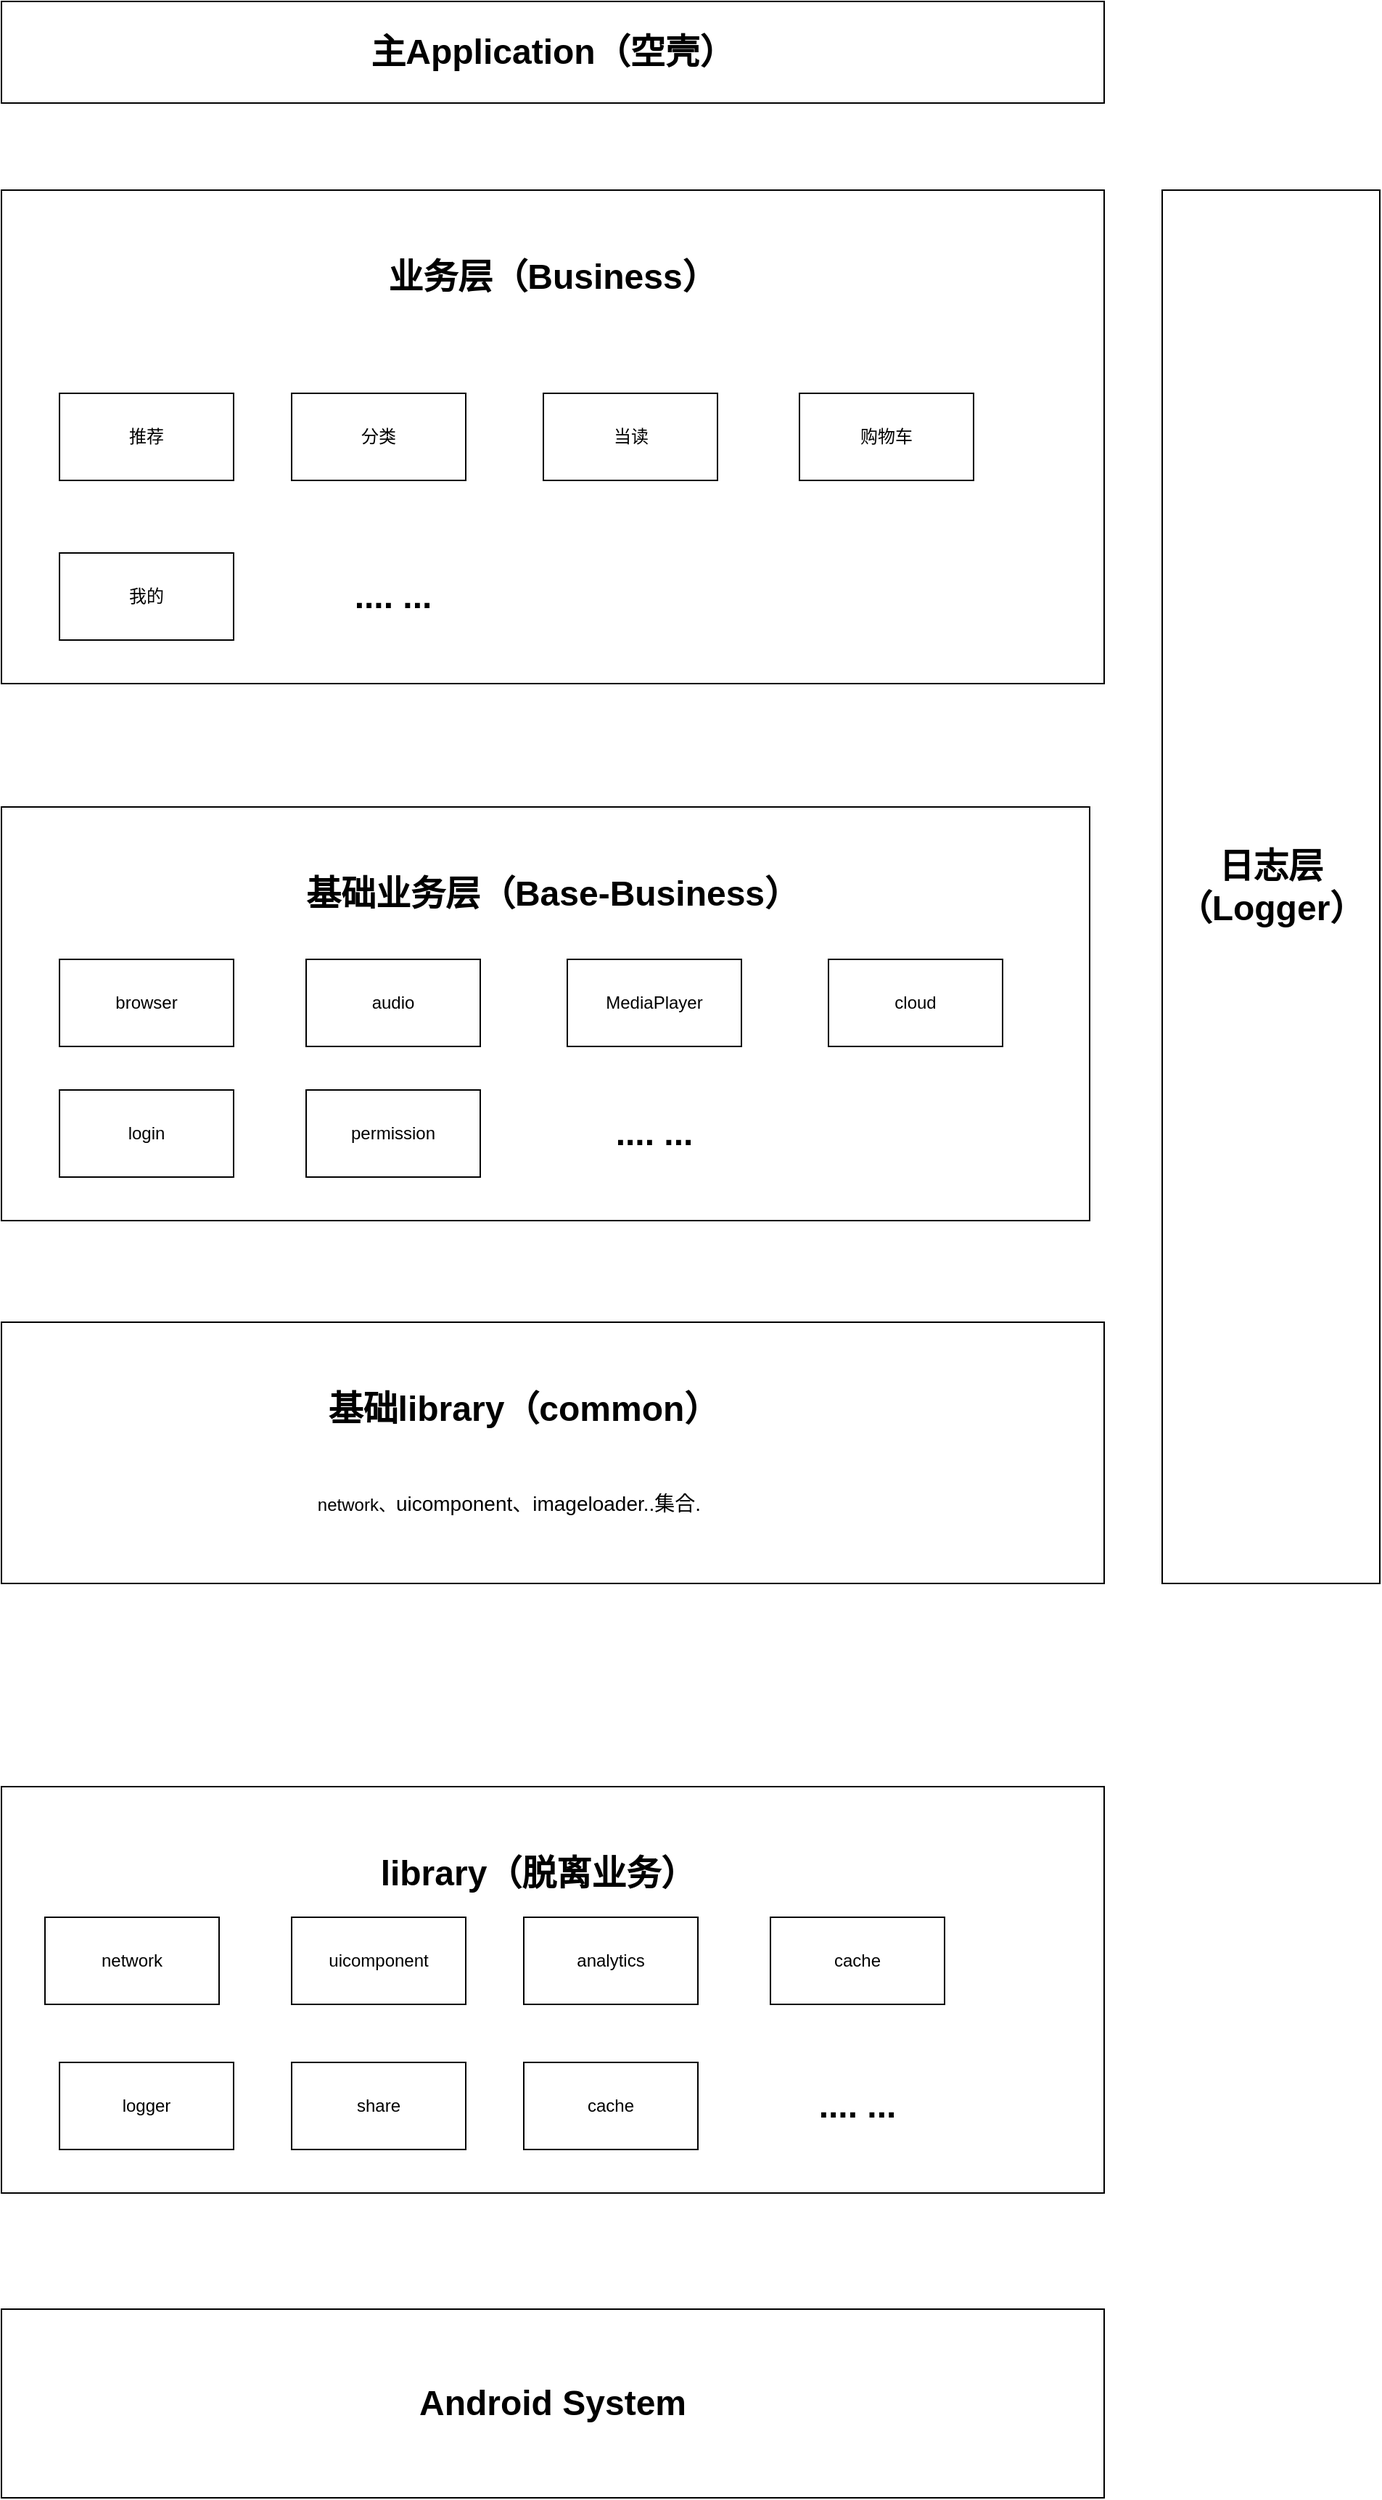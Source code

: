 <mxfile version="13.5.8" type="github">
  <diagram id="R7b4yRjfrWpLfrtPJDFX" name="Page-1">
    <mxGraphModel dx="1902" dy="2166" grid="1" gridSize="10" guides="1" tooltips="1" connect="1" arrows="1" fold="1" page="1" pageScale="1" pageWidth="827" pageHeight="1169" math="0" shadow="0">
      <root>
        <mxCell id="0" />
        <mxCell id="1" parent="0" />
        <mxCell id="s6Fd6_H5oEPSE0fy2v5k-1" value="&lt;h1&gt;主Application（空壳）&lt;/h1&gt;" style="rounded=0;whiteSpace=wrap;html=1;" vertex="1" parent="1">
          <mxGeometry x="40" y="-30" width="760" height="70" as="geometry" />
        </mxCell>
        <mxCell id="s6Fd6_H5oEPSE0fy2v5k-2" value="" style="rounded=0;whiteSpace=wrap;html=1;" vertex="1" parent="1">
          <mxGeometry x="40" y="100" width="760" height="340" as="geometry" />
        </mxCell>
        <mxCell id="s6Fd6_H5oEPSE0fy2v5k-3" value="推荐" style="rounded=0;whiteSpace=wrap;html=1;" vertex="1" parent="1">
          <mxGeometry x="80" y="240" width="120" height="60" as="geometry" />
        </mxCell>
        <mxCell id="s6Fd6_H5oEPSE0fy2v5k-4" value="分类" style="rounded=0;whiteSpace=wrap;html=1;" vertex="1" parent="1">
          <mxGeometry x="240" y="240" width="120" height="60" as="geometry" />
        </mxCell>
        <mxCell id="s6Fd6_H5oEPSE0fy2v5k-5" value="当读" style="rounded=0;whiteSpace=wrap;html=1;" vertex="1" parent="1">
          <mxGeometry x="413.5" y="240" width="120" height="60" as="geometry" />
        </mxCell>
        <mxCell id="s6Fd6_H5oEPSE0fy2v5k-7" value="购物车" style="rounded=0;whiteSpace=wrap;html=1;" vertex="1" parent="1">
          <mxGeometry x="590" y="240" width="120" height="60" as="geometry" />
        </mxCell>
        <mxCell id="s6Fd6_H5oEPSE0fy2v5k-8" value="我的" style="rounded=0;whiteSpace=wrap;html=1;" vertex="1" parent="1">
          <mxGeometry x="80" y="350" width="120" height="60" as="geometry" />
        </mxCell>
        <mxCell id="s6Fd6_H5oEPSE0fy2v5k-9" value="&lt;h1&gt;.... ...&lt;/h1&gt;" style="rounded=0;whiteSpace=wrap;html=1;strokeColor=#FFFFFF;" vertex="1" parent="1">
          <mxGeometry x="250" y="350" width="120" height="60" as="geometry" />
        </mxCell>
        <mxCell id="s6Fd6_H5oEPSE0fy2v5k-10" value="" style="rounded=0;whiteSpace=wrap;html=1;" vertex="1" parent="1">
          <mxGeometry x="40" y="525" width="750" height="285" as="geometry" />
        </mxCell>
        <mxCell id="s6Fd6_H5oEPSE0fy2v5k-11" value="&lt;h1&gt;业务层（Business）&lt;/h1&gt;" style="rounded=0;whiteSpace=wrap;html=1;strokeColor=#FFFFFF;" vertex="1" parent="1">
          <mxGeometry x="255" y="130" width="330" height="60" as="geometry" />
        </mxCell>
        <mxCell id="s6Fd6_H5oEPSE0fy2v5k-12" value="&lt;h1&gt;基础业务层（Base-Business）&lt;/h1&gt;" style="rounded=0;whiteSpace=wrap;html=1;strokeColor=#FFFFFF;" vertex="1" parent="1">
          <mxGeometry x="230" y="555" width="380" height="60" as="geometry" />
        </mxCell>
        <mxCell id="s6Fd6_H5oEPSE0fy2v5k-14" value="browser" style="rounded=0;whiteSpace=wrap;html=1;" vertex="1" parent="1">
          <mxGeometry x="80" y="630" width="120" height="60" as="geometry" />
        </mxCell>
        <mxCell id="s6Fd6_H5oEPSE0fy2v5k-15" value="audio" style="rounded=0;whiteSpace=wrap;html=1;strokeColor=#000000;" vertex="1" parent="1">
          <mxGeometry x="250" y="630" width="120" height="60" as="geometry" />
        </mxCell>
        <mxCell id="s6Fd6_H5oEPSE0fy2v5k-16" value="MediaPlayer" style="rounded=0;whiteSpace=wrap;html=1;strokeColor=#000000;" vertex="1" parent="1">
          <mxGeometry x="430" y="630" width="120" height="60" as="geometry" />
        </mxCell>
        <mxCell id="s6Fd6_H5oEPSE0fy2v5k-17" value="cloud" style="rounded=0;whiteSpace=wrap;html=1;strokeColor=#000000;" vertex="1" parent="1">
          <mxGeometry x="610" y="630" width="120" height="60" as="geometry" />
        </mxCell>
        <mxCell id="s6Fd6_H5oEPSE0fy2v5k-18" value="login" style="rounded=0;whiteSpace=wrap;html=1;strokeColor=#000000;" vertex="1" parent="1">
          <mxGeometry x="80" y="720" width="120" height="60" as="geometry" />
        </mxCell>
        <mxCell id="s6Fd6_H5oEPSE0fy2v5k-20" value="&lt;h1&gt;.... ...&lt;/h1&gt;" style="rounded=0;whiteSpace=wrap;html=1;strokeColor=#FFFFFF;" vertex="1" parent="1">
          <mxGeometry x="430" y="720" width="120" height="60" as="geometry" />
        </mxCell>
        <mxCell id="s6Fd6_H5oEPSE0fy2v5k-21" value="" style="rounded=0;whiteSpace=wrap;html=1;strokeColor=#000000;" vertex="1" parent="1">
          <mxGeometry x="40" y="880" width="760" height="180" as="geometry" />
        </mxCell>
        <mxCell id="s6Fd6_H5oEPSE0fy2v5k-22" value="&lt;h1&gt;基础library（common）&lt;/h1&gt;" style="rounded=0;whiteSpace=wrap;html=1;strokeColor=#FFFFFF;" vertex="1" parent="1">
          <mxGeometry x="210" y="910" width="380" height="60" as="geometry" />
        </mxCell>
        <mxCell id="s6Fd6_H5oEPSE0fy2v5k-23" value="" style="rounded=0;whiteSpace=wrap;html=1;strokeColor=#000000;" vertex="1" parent="1">
          <mxGeometry x="40" y="1200" width="760" height="280" as="geometry" />
        </mxCell>
        <mxCell id="s6Fd6_H5oEPSE0fy2v5k-24" value="network、&lt;span style=&quot;background-color: rgb(255 , 255 , 255) ; font-size: 10.5pt&quot;&gt;uicomponent、imageloader..集合.&lt;/span&gt;" style="text;html=1;strokeColor=none;fillColor=none;align=center;verticalAlign=middle;whiteSpace=wrap;rounded=0;" vertex="1" parent="1">
          <mxGeometry x="210" y="980" width="360" height="50" as="geometry" />
        </mxCell>
        <mxCell id="s6Fd6_H5oEPSE0fy2v5k-26" value="&lt;h1&gt;library（脱离业务）&lt;/h1&gt;" style="rounded=0;whiteSpace=wrap;html=1;strokeColor=#FFFFFF;" vertex="1" parent="1">
          <mxGeometry x="220" y="1230" width="380" height="60" as="geometry" />
        </mxCell>
        <mxCell id="s6Fd6_H5oEPSE0fy2v5k-27" value="network" style="rounded=0;whiteSpace=wrap;html=1;strokeColor=#000000;" vertex="1" parent="1">
          <mxGeometry x="70" y="1290" width="120" height="60" as="geometry" />
        </mxCell>
        <mxCell id="s6Fd6_H5oEPSE0fy2v5k-28" value="uicomponent" style="rounded=0;whiteSpace=wrap;html=1;strokeColor=#000000;" vertex="1" parent="1">
          <mxGeometry x="240" y="1290" width="120" height="60" as="geometry" />
        </mxCell>
        <mxCell id="s6Fd6_H5oEPSE0fy2v5k-29" value="analytics" style="rounded=0;whiteSpace=wrap;html=1;strokeColor=#000000;" vertex="1" parent="1">
          <mxGeometry x="400" y="1290" width="120" height="60" as="geometry" />
        </mxCell>
        <mxCell id="s6Fd6_H5oEPSE0fy2v5k-30" value="cache" style="rounded=0;whiteSpace=wrap;html=1;strokeColor=#000000;" vertex="1" parent="1">
          <mxGeometry x="570" y="1290" width="120" height="60" as="geometry" />
        </mxCell>
        <mxCell id="s6Fd6_H5oEPSE0fy2v5k-31" value="permission" style="rounded=0;whiteSpace=wrap;html=1;strokeColor=#000000;" vertex="1" parent="1">
          <mxGeometry x="250" y="720" width="120" height="60" as="geometry" />
        </mxCell>
        <mxCell id="s6Fd6_H5oEPSE0fy2v5k-32" value="logger" style="rounded=0;whiteSpace=wrap;html=1;strokeColor=#000000;" vertex="1" parent="1">
          <mxGeometry x="80" y="1390" width="120" height="60" as="geometry" />
        </mxCell>
        <mxCell id="s6Fd6_H5oEPSE0fy2v5k-33" value="share" style="rounded=0;whiteSpace=wrap;html=1;strokeColor=#000000;" vertex="1" parent="1">
          <mxGeometry x="240" y="1390" width="120" height="60" as="geometry" />
        </mxCell>
        <mxCell id="s6Fd6_H5oEPSE0fy2v5k-35" value="&lt;h1&gt;.... ...&lt;/h1&gt;" style="rounded=0;whiteSpace=wrap;html=1;strokeColor=#FFFFFF;" vertex="1" parent="1">
          <mxGeometry x="570" y="1390" width="120" height="60" as="geometry" />
        </mxCell>
        <mxCell id="s6Fd6_H5oEPSE0fy2v5k-36" value="cache" style="rounded=0;whiteSpace=wrap;html=1;strokeColor=#000000;" vertex="1" parent="1">
          <mxGeometry x="400" y="1390" width="120" height="60" as="geometry" />
        </mxCell>
        <mxCell id="s6Fd6_H5oEPSE0fy2v5k-37" value="" style="rounded=0;whiteSpace=wrap;html=1;strokeColor=#000000;" vertex="1" parent="1">
          <mxGeometry x="40" y="1560" width="760" height="130" as="geometry" />
        </mxCell>
        <mxCell id="s6Fd6_H5oEPSE0fy2v5k-38" value="&lt;h1&gt;Android System&lt;/h1&gt;" style="rounded=0;whiteSpace=wrap;html=1;strokeColor=#FFFFFF;" vertex="1" parent="1">
          <mxGeometry x="230" y="1595" width="380" height="60" as="geometry" />
        </mxCell>
        <mxCell id="s6Fd6_H5oEPSE0fy2v5k-39" value="&lt;h1&gt;日志层（Logger）&lt;/h1&gt;" style="rounded=0;whiteSpace=wrap;html=1;strokeColor=#000000;" vertex="1" parent="1">
          <mxGeometry x="840" y="100" width="150" height="960" as="geometry" />
        </mxCell>
      </root>
    </mxGraphModel>
  </diagram>
</mxfile>
